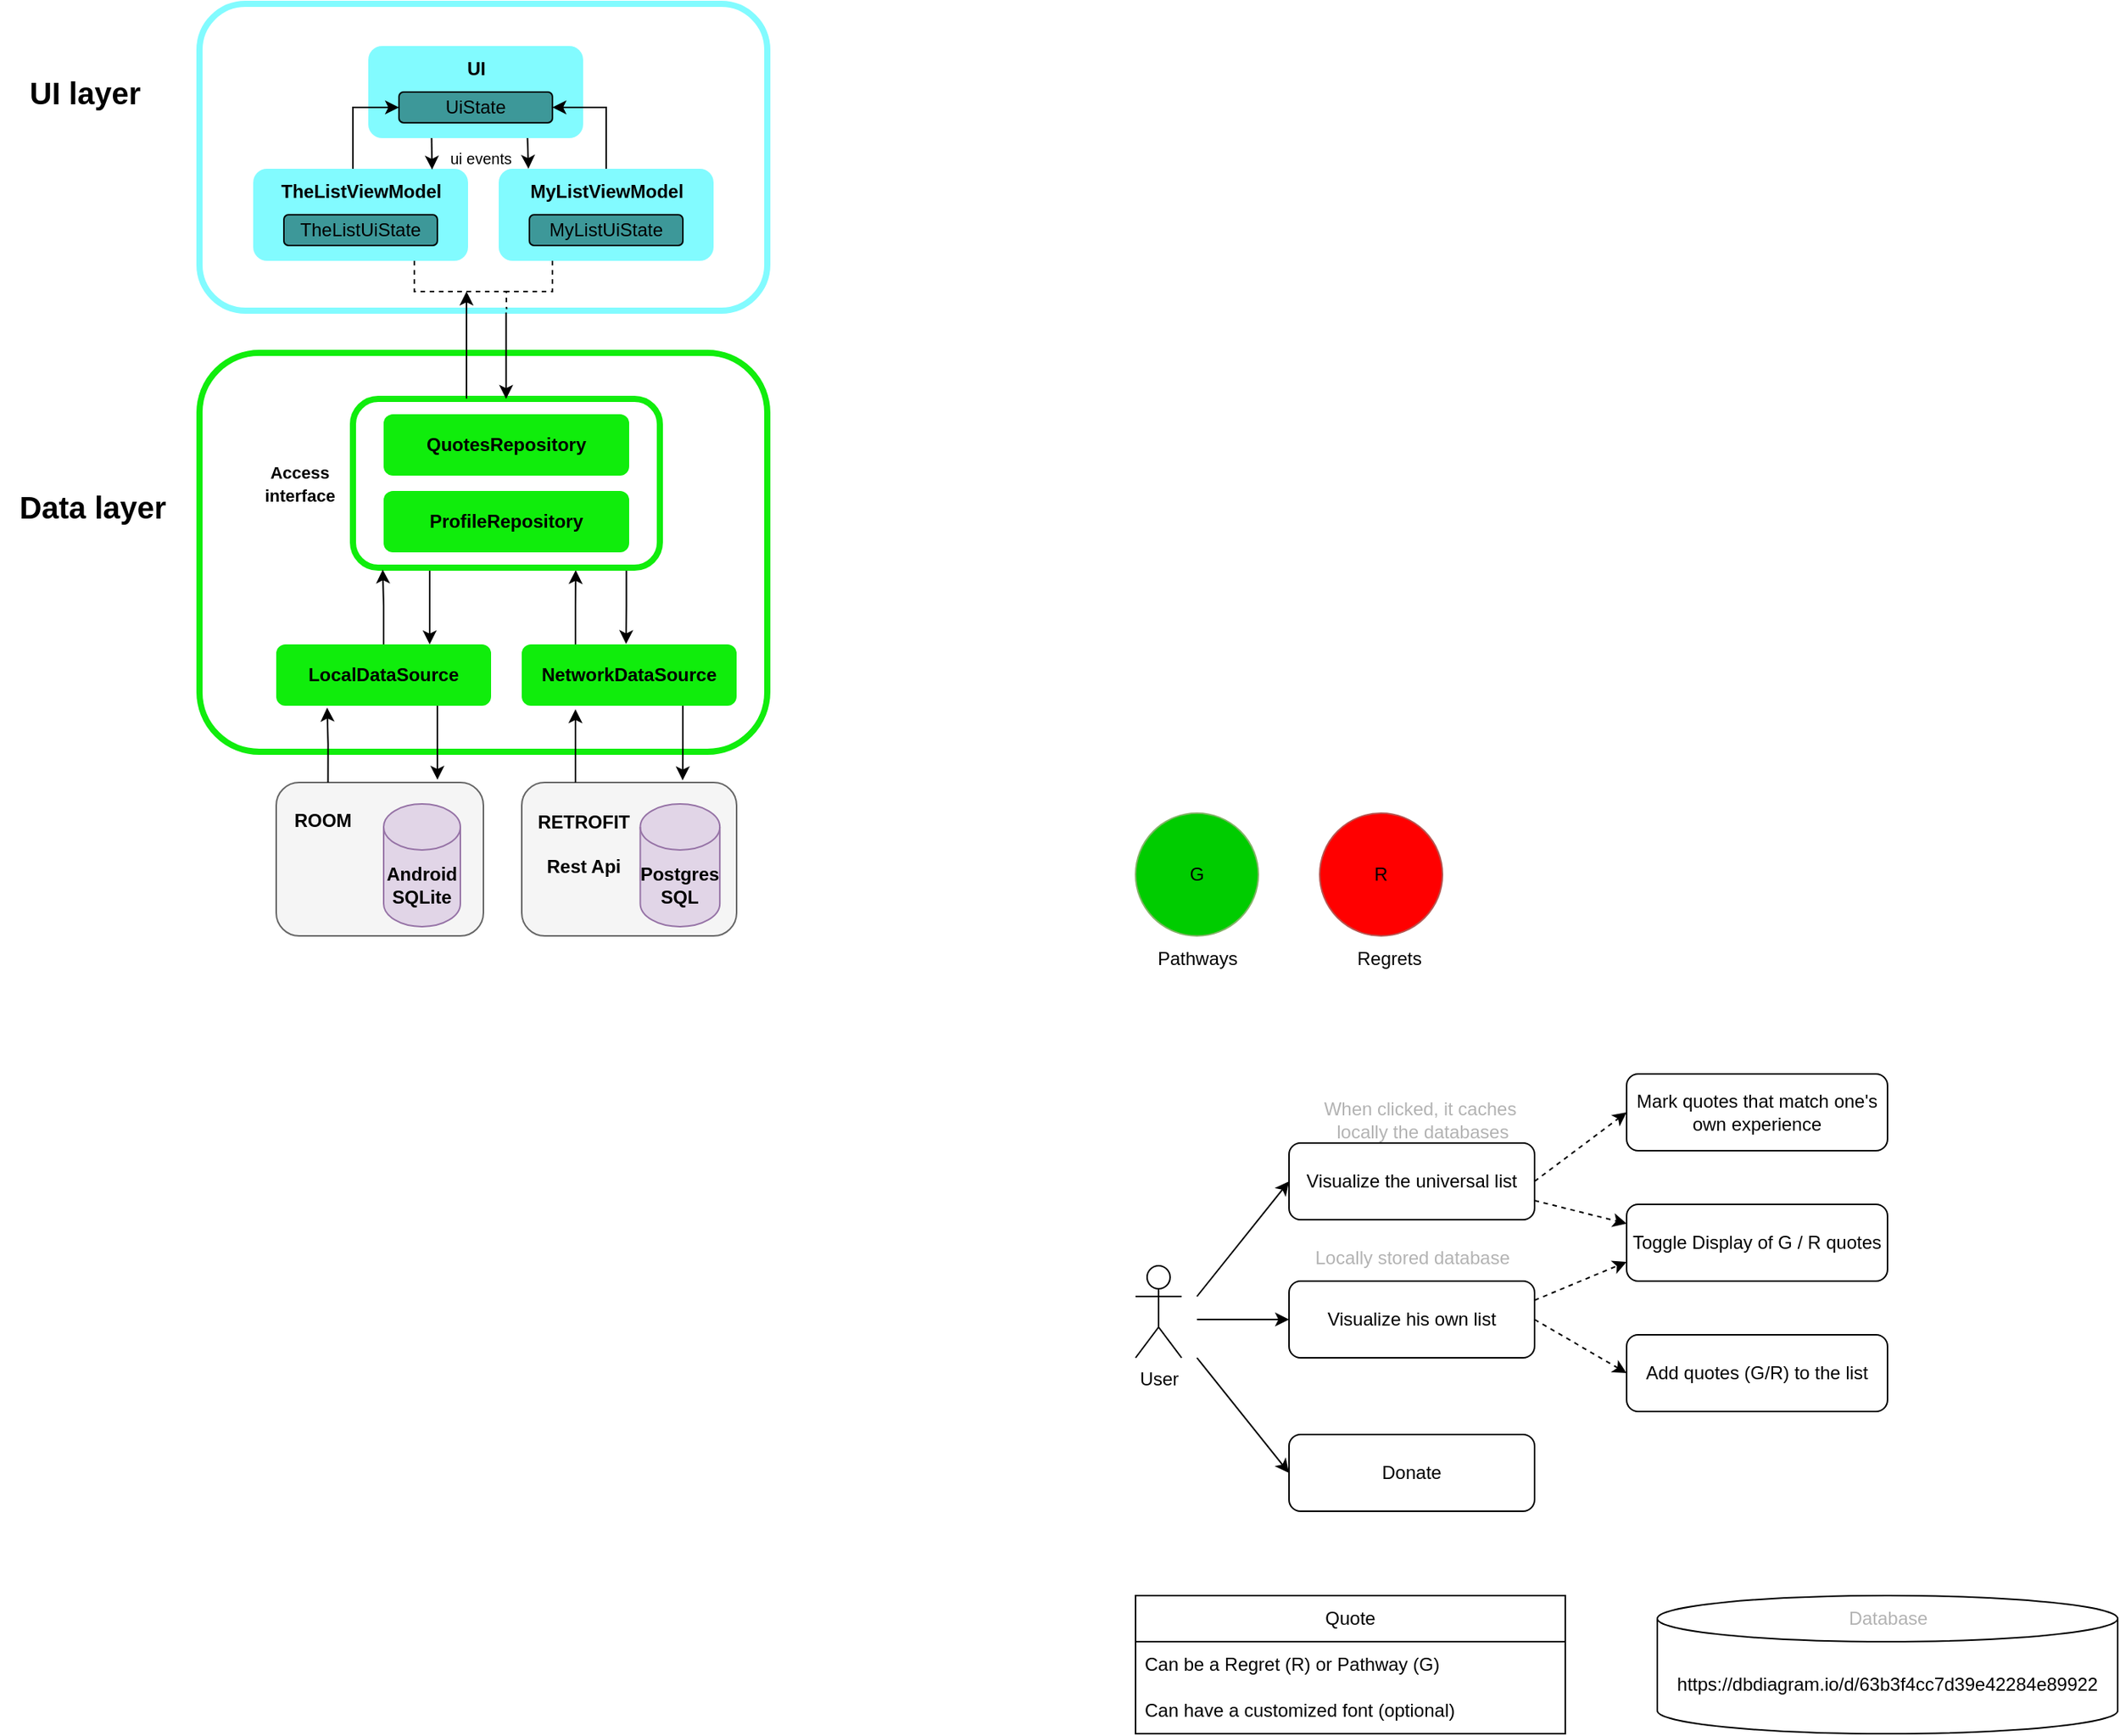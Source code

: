<mxfile version="21.1.5" type="device">
  <diagram name="Pagina-1" id="3ugXi8HPrmLtZIMu-OMr">
    <mxGraphModel dx="1434" dy="916" grid="1" gridSize="10" guides="1" tooltips="1" connect="1" arrows="1" fold="1" page="1" pageScale="1" pageWidth="1169" pageHeight="827" math="0" shadow="0">
      <root>
        <mxCell id="0" />
        <mxCell id="1" parent="0" />
        <mxCell id="XWtVXZTuNJ7dEPPLJhnu-2" value="" style="rounded=1;whiteSpace=wrap;html=1;strokeColor=#10ed0c;strokeWidth=4;" vertex="1" parent="1">
          <mxGeometry x="150" y="430" width="370" height="260" as="geometry" />
        </mxCell>
        <mxCell id="XWtVXZTuNJ7dEPPLJhnu-3" value="&lt;b&gt;&lt;font style=&quot;font-size: 20px;&quot;&gt;Data layer&lt;/font&gt;&lt;/b&gt;" style="text;html=1;align=center;verticalAlign=middle;resizable=0;points=[];autosize=1;strokeColor=none;fillColor=none;" vertex="1" parent="1">
          <mxGeometry x="20" y="510" width="120" height="40" as="geometry" />
        </mxCell>
        <mxCell id="XWtVXZTuNJ7dEPPLJhnu-47" style="edgeStyle=orthogonalEdgeStyle;rounded=0;orthogonalLoop=1;jettySize=auto;html=1;exitX=0.75;exitY=1;exitDx=0;exitDy=0;entryX=0.778;entryY=-0.018;entryDx=0;entryDy=0;entryPerimeter=0;" edge="1" parent="1" source="XWtVXZTuNJ7dEPPLJhnu-5" target="XWtVXZTuNJ7dEPPLJhnu-7">
          <mxGeometry relative="1" as="geometry" />
        </mxCell>
        <mxCell id="XWtVXZTuNJ7dEPPLJhnu-5" value="&lt;b&gt;LocalDataSource&lt;/b&gt;" style="rounded=1;whiteSpace=wrap;html=1;fillColor=#10ed0c;strokeColor=none;" vertex="1" parent="1">
          <mxGeometry x="200" y="620" width="140" height="40" as="geometry" />
        </mxCell>
        <mxCell id="XWtVXZTuNJ7dEPPLJhnu-44" style="edgeStyle=orthogonalEdgeStyle;rounded=0;orthogonalLoop=1;jettySize=auto;html=1;exitX=0.75;exitY=1;exitDx=0;exitDy=0;entryX=0.749;entryY=-0.014;entryDx=0;entryDy=0;entryPerimeter=0;" edge="1" parent="1" source="XWtVXZTuNJ7dEPPLJhnu-6" target="XWtVXZTuNJ7dEPPLJhnu-17">
          <mxGeometry relative="1" as="geometry" />
        </mxCell>
        <mxCell id="XWtVXZTuNJ7dEPPLJhnu-56" style="edgeStyle=orthogonalEdgeStyle;rounded=0;orthogonalLoop=1;jettySize=auto;html=1;exitX=0.25;exitY=0;exitDx=0;exitDy=0;entryX=0.726;entryY=1.014;entryDx=0;entryDy=0;entryPerimeter=0;" edge="1" parent="1" source="XWtVXZTuNJ7dEPPLJhnu-6" target="XWtVXZTuNJ7dEPPLJhnu-22">
          <mxGeometry relative="1" as="geometry" />
        </mxCell>
        <mxCell id="XWtVXZTuNJ7dEPPLJhnu-6" value="&lt;b&gt;NetworkDataSource&lt;/b&gt;" style="rounded=1;whiteSpace=wrap;html=1;fillColor=#10ed0c;strokeColor=none;" vertex="1" parent="1">
          <mxGeometry x="360" y="620" width="140" height="40" as="geometry" />
        </mxCell>
        <mxCell id="XWtVXZTuNJ7dEPPLJhnu-13" value="" style="group" vertex="1" connectable="0" parent="1">
          <mxGeometry x="200" y="710" width="135" height="100" as="geometry" />
        </mxCell>
        <mxCell id="XWtVXZTuNJ7dEPPLJhnu-7" value="" style="rounded=1;whiteSpace=wrap;html=1;fillColor=#f5f5f5;fontColor=#333333;strokeColor=#666666;" vertex="1" parent="XWtVXZTuNJ7dEPPLJhnu-13">
          <mxGeometry width="135" height="100" as="geometry" />
        </mxCell>
        <mxCell id="XWtVXZTuNJ7dEPPLJhnu-8" value="&lt;b&gt;Android SQLite&lt;/b&gt;" style="shape=cylinder3;whiteSpace=wrap;html=1;boundedLbl=1;backgroundOutline=1;size=15;fillColor=#e1d5e7;strokeColor=#9673a6;" vertex="1" parent="XWtVXZTuNJ7dEPPLJhnu-13">
          <mxGeometry x="70" y="14" width="50" height="80" as="geometry" />
        </mxCell>
        <mxCell id="XWtVXZTuNJ7dEPPLJhnu-12" value="&lt;b&gt;ROOM&lt;/b&gt;" style="text;html=1;align=center;verticalAlign=middle;resizable=0;points=[];autosize=1;strokeColor=none;fillColor=none;" vertex="1" parent="XWtVXZTuNJ7dEPPLJhnu-13">
          <mxGeometry y="10" width="60" height="30" as="geometry" />
        </mxCell>
        <mxCell id="XWtVXZTuNJ7dEPPLJhnu-16" value="" style="group" vertex="1" connectable="0" parent="1">
          <mxGeometry x="360" y="710" width="140" height="100" as="geometry" />
        </mxCell>
        <mxCell id="XWtVXZTuNJ7dEPPLJhnu-17" value="" style="rounded=1;whiteSpace=wrap;html=1;fillColor=#f5f5f5;fontColor=#333333;strokeColor=#666666;" vertex="1" parent="XWtVXZTuNJ7dEPPLJhnu-16">
          <mxGeometry width="140.0" height="100" as="geometry" />
        </mxCell>
        <mxCell id="XWtVXZTuNJ7dEPPLJhnu-18" value="&lt;b&gt;Postgres&lt;br&gt;SQL&lt;br&gt;&lt;/b&gt;" style="shape=cylinder3;whiteSpace=wrap;html=1;boundedLbl=1;backgroundOutline=1;size=15;fillColor=#e1d5e7;strokeColor=#9673a6;" vertex="1" parent="XWtVXZTuNJ7dEPPLJhnu-16">
          <mxGeometry x="77.237" y="14" width="51.852" height="80" as="geometry" />
        </mxCell>
        <mxCell id="XWtVXZTuNJ7dEPPLJhnu-19" value="&lt;b&gt;RETROFIT&lt;br&gt;&lt;br&gt;Rest Api&lt;br&gt;&lt;/b&gt;" style="text;html=1;align=center;verticalAlign=middle;resizable=0;points=[];autosize=1;strokeColor=none;fillColor=none;" vertex="1" parent="XWtVXZTuNJ7dEPPLJhnu-16">
          <mxGeometry y="10" width="80" height="60" as="geometry" />
        </mxCell>
        <mxCell id="XWtVXZTuNJ7dEPPLJhnu-55" style="edgeStyle=orthogonalEdgeStyle;rounded=0;orthogonalLoop=1;jettySize=auto;html=1;exitX=0.25;exitY=1;exitDx=0;exitDy=0;" edge="1" parent="1" source="XWtVXZTuNJ7dEPPLJhnu-22">
          <mxGeometry relative="1" as="geometry">
            <mxPoint x="300" y="620" as="targetPoint" />
          </mxGeometry>
        </mxCell>
        <mxCell id="XWtVXZTuNJ7dEPPLJhnu-57" style="edgeStyle=orthogonalEdgeStyle;rounded=0;orthogonalLoop=1;jettySize=auto;html=1;exitX=0.891;exitY=1.012;exitDx=0;exitDy=0;entryX=0.485;entryY=-0.004;entryDx=0;entryDy=0;entryPerimeter=0;exitPerimeter=0;" edge="1" parent="1" source="XWtVXZTuNJ7dEPPLJhnu-22" target="XWtVXZTuNJ7dEPPLJhnu-6">
          <mxGeometry relative="1" as="geometry">
            <Array as="points">
              <mxPoint x="428" y="595" />
              <mxPoint x="428" y="595" />
              <mxPoint x="428" y="620" />
            </Array>
          </mxGeometry>
        </mxCell>
        <mxCell id="XWtVXZTuNJ7dEPPLJhnu-22" value="" style="rounded=1;whiteSpace=wrap;html=1;strokeColor=#10ed0c;strokeWidth=4;" vertex="1" parent="1">
          <mxGeometry x="250" y="460" width="200" height="110" as="geometry" />
        </mxCell>
        <mxCell id="XWtVXZTuNJ7dEPPLJhnu-20" value="&lt;b&gt;QuotesRepository&lt;/b&gt;" style="rounded=1;whiteSpace=wrap;html=1;fillColor=#10ed0c;strokeColor=none;" vertex="1" parent="1">
          <mxGeometry x="270" y="470" width="160" height="40" as="geometry" />
        </mxCell>
        <mxCell id="XWtVXZTuNJ7dEPPLJhnu-21" value="&lt;b&gt;ProfileRepository&lt;/b&gt;" style="rounded=1;whiteSpace=wrap;html=1;fillColor=#10ed0c;strokeColor=none;" vertex="1" parent="1">
          <mxGeometry x="270" y="520" width="160" height="40" as="geometry" />
        </mxCell>
        <mxCell id="XWtVXZTuNJ7dEPPLJhnu-24" value="" style="rounded=1;whiteSpace=wrap;html=1;strokeColor=#82FBFF;strokeWidth=4;" vertex="1" parent="1">
          <mxGeometry x="150" y="202.5" width="370" height="200" as="geometry" />
        </mxCell>
        <mxCell id="XWtVXZTuNJ7dEPPLJhnu-25" value="&lt;b&gt;&lt;font style=&quot;font-size: 20px;&quot;&gt;UI layer&lt;/font&gt;&lt;/b&gt;" style="text;html=1;align=center;verticalAlign=middle;resizable=0;points=[];autosize=1;strokeColor=none;fillColor=none;" vertex="1" parent="1">
          <mxGeometry x="25" y="240" width="100" height="40" as="geometry" />
        </mxCell>
        <mxCell id="XWtVXZTuNJ7dEPPLJhnu-32" value="" style="group" vertex="1" connectable="0" parent="1">
          <mxGeometry x="185" y="310" width="140" height="60" as="geometry" />
        </mxCell>
        <mxCell id="XWtVXZTuNJ7dEPPLJhnu-26" value="" style="rounded=1;whiteSpace=wrap;html=1;fillColor=#82fbff;strokeColor=none;" vertex="1" parent="XWtVXZTuNJ7dEPPLJhnu-32">
          <mxGeometry width="140" height="60" as="geometry" />
        </mxCell>
        <mxCell id="XWtVXZTuNJ7dEPPLJhnu-28" value="&lt;b&gt;TheListViewModel&lt;/b&gt;" style="text;html=1;align=center;verticalAlign=middle;resizable=0;points=[];autosize=1;strokeColor=none;fillColor=none;" vertex="1" parent="XWtVXZTuNJ7dEPPLJhnu-32">
          <mxGeometry x="5" width="130" height="30" as="geometry" />
        </mxCell>
        <mxCell id="XWtVXZTuNJ7dEPPLJhnu-30" value="TheListUiState" style="rounded=1;whiteSpace=wrap;html=1;glass=0;perimeter=ellipsePerimeter;fillColor=#3d9899;" vertex="1" parent="XWtVXZTuNJ7dEPPLJhnu-32">
          <mxGeometry x="20" y="30" width="100" height="20" as="geometry" />
        </mxCell>
        <mxCell id="XWtVXZTuNJ7dEPPLJhnu-33" value="" style="group" vertex="1" connectable="0" parent="1">
          <mxGeometry x="345" y="310" width="140" height="60" as="geometry" />
        </mxCell>
        <mxCell id="XWtVXZTuNJ7dEPPLJhnu-62" style="edgeStyle=orthogonalEdgeStyle;rounded=0;orthogonalLoop=1;jettySize=auto;html=1;exitX=0.25;exitY=1;exitDx=0;exitDy=0;endArrow=none;endFill=0;dashed=1;" edge="1" parent="XWtVXZTuNJ7dEPPLJhnu-33" source="XWtVXZTuNJ7dEPPLJhnu-34">
          <mxGeometry relative="1" as="geometry">
            <mxPoint x="5" y="80" as="targetPoint" />
            <Array as="points">
              <mxPoint x="35" y="80" />
            </Array>
          </mxGeometry>
        </mxCell>
        <mxCell id="XWtVXZTuNJ7dEPPLJhnu-34" value="" style="rounded=1;whiteSpace=wrap;html=1;fillColor=#82fbff;strokeColor=none;" vertex="1" parent="XWtVXZTuNJ7dEPPLJhnu-33">
          <mxGeometry width="140" height="60" as="geometry" />
        </mxCell>
        <mxCell id="XWtVXZTuNJ7dEPPLJhnu-35" value="&lt;b&gt;MyListViewModel&lt;/b&gt;" style="text;html=1;align=center;verticalAlign=middle;resizable=0;points=[];autosize=1;strokeColor=none;fillColor=none;" vertex="1" parent="XWtVXZTuNJ7dEPPLJhnu-33">
          <mxGeometry x="10" width="120" height="30" as="geometry" />
        </mxCell>
        <mxCell id="XWtVXZTuNJ7dEPPLJhnu-36" value="MyListUiState" style="rounded=1;whiteSpace=wrap;html=1;glass=0;perimeter=ellipsePerimeter;fillColor=#3d9899;" vertex="1" parent="XWtVXZTuNJ7dEPPLJhnu-33">
          <mxGeometry x="20" y="30" width="100" height="20" as="geometry" />
        </mxCell>
        <mxCell id="XWtVXZTuNJ7dEPPLJhnu-45" style="edgeStyle=orthogonalEdgeStyle;rounded=0;orthogonalLoop=1;jettySize=auto;html=1;exitX=0.25;exitY=0;exitDx=0;exitDy=0;entryX=0.25;entryY=1.057;entryDx=0;entryDy=0;entryPerimeter=0;" edge="1" parent="1" source="XWtVXZTuNJ7dEPPLJhnu-17" target="XWtVXZTuNJ7dEPPLJhnu-6">
          <mxGeometry relative="1" as="geometry" />
        </mxCell>
        <mxCell id="XWtVXZTuNJ7dEPPLJhnu-46" style="edgeStyle=orthogonalEdgeStyle;rounded=0;orthogonalLoop=1;jettySize=auto;html=1;exitX=0.25;exitY=0;exitDx=0;exitDy=0;entryX=0.237;entryY=1.032;entryDx=0;entryDy=0;entryPerimeter=0;" edge="1" parent="1" source="XWtVXZTuNJ7dEPPLJhnu-7" target="XWtVXZTuNJ7dEPPLJhnu-5">
          <mxGeometry relative="1" as="geometry" />
        </mxCell>
        <mxCell id="XWtVXZTuNJ7dEPPLJhnu-48" value="&lt;b&gt;&lt;font style=&quot;font-size: 11px;&quot;&gt;Access&lt;br&gt;interface&lt;/font&gt;&lt;/b&gt;" style="text;html=1;align=center;verticalAlign=middle;resizable=0;points=[];autosize=1;strokeColor=none;fillColor=none;" vertex="1" parent="1">
          <mxGeometry x="180" y="495" width="70" height="40" as="geometry" />
        </mxCell>
        <mxCell id="XWtVXZTuNJ7dEPPLJhnu-53" style="edgeStyle=orthogonalEdgeStyle;rounded=0;orthogonalLoop=1;jettySize=auto;html=1;entryX=0.097;entryY=1.011;entryDx=0;entryDy=0;entryPerimeter=0;" edge="1" parent="1" source="XWtVXZTuNJ7dEPPLJhnu-5" target="XWtVXZTuNJ7dEPPLJhnu-22">
          <mxGeometry relative="1" as="geometry" />
        </mxCell>
        <mxCell id="XWtVXZTuNJ7dEPPLJhnu-58" style="edgeStyle=orthogonalEdgeStyle;rounded=0;orthogonalLoop=1;jettySize=auto;html=1;exitX=0.37;exitY=-0.002;exitDx=0;exitDy=0;exitPerimeter=0;" edge="1" parent="1" source="XWtVXZTuNJ7dEPPLJhnu-22">
          <mxGeometry relative="1" as="geometry">
            <mxPoint x="324" y="390" as="targetPoint" />
            <Array as="points">
              <mxPoint x="324" y="401" />
            </Array>
          </mxGeometry>
        </mxCell>
        <mxCell id="XWtVXZTuNJ7dEPPLJhnu-61" style="edgeStyle=orthogonalEdgeStyle;rounded=0;orthogonalLoop=1;jettySize=auto;html=1;exitX=0.75;exitY=1;exitDx=0;exitDy=0;entryX=0.541;entryY=0.995;entryDx=0;entryDy=0;entryPerimeter=0;dashed=1;strokeColor=default;endArrow=none;endFill=0;" edge="1" parent="1" source="XWtVXZTuNJ7dEPPLJhnu-26" target="XWtVXZTuNJ7dEPPLJhnu-24">
          <mxGeometry relative="1" as="geometry">
            <Array as="points">
              <mxPoint x="290" y="390" />
              <mxPoint x="350" y="390" />
              <mxPoint x="350" y="399" />
            </Array>
          </mxGeometry>
        </mxCell>
        <mxCell id="XWtVXZTuNJ7dEPPLJhnu-60" style="edgeStyle=orthogonalEdgeStyle;rounded=0;orthogonalLoop=1;jettySize=auto;html=1;exitX=0.54;exitY=1.006;exitDx=0;exitDy=0;exitPerimeter=0;" edge="1" parent="1" source="XWtVXZTuNJ7dEPPLJhnu-24" target="XWtVXZTuNJ7dEPPLJhnu-22">
          <mxGeometry relative="1" as="geometry">
            <mxPoint x="352" y="460" as="targetPoint" />
            <Array as="points">
              <mxPoint x="350" y="403" />
              <mxPoint x="350" y="403" />
            </Array>
          </mxGeometry>
        </mxCell>
        <mxCell id="XWtVXZTuNJ7dEPPLJhnu-68" style="edgeStyle=orthogonalEdgeStyle;rounded=0;orthogonalLoop=1;jettySize=auto;html=1;exitX=0.25;exitY=1;exitDx=0;exitDy=0;entryX=0.858;entryY=0.019;entryDx=0;entryDy=0;entryPerimeter=0;" edge="1" parent="1" target="XWtVXZTuNJ7dEPPLJhnu-28">
          <mxGeometry relative="1" as="geometry">
            <mxPoint x="301.25" y="290" as="sourcePoint" />
          </mxGeometry>
        </mxCell>
        <mxCell id="XWtVXZTuNJ7dEPPLJhnu-69" style="edgeStyle=orthogonalEdgeStyle;rounded=0;orthogonalLoop=1;jettySize=auto;html=1;exitX=0.75;exitY=1;exitDx=0;exitDy=0;entryX=0.078;entryY=0.001;entryDx=0;entryDy=0;entryPerimeter=0;" edge="1" parent="1" target="XWtVXZTuNJ7dEPPLJhnu-35">
          <mxGeometry relative="1" as="geometry">
            <mxPoint x="363.75" y="290" as="sourcePoint" />
          </mxGeometry>
        </mxCell>
        <mxCell id="XWtVXZTuNJ7dEPPLJhnu-74" value="&lt;font style=&quot;font-size: 10px;&quot;&gt;ui events&lt;/font&gt;" style="text;html=1;align=center;verticalAlign=middle;resizable=0;points=[];autosize=1;strokeColor=none;fillColor=none;" vertex="1" parent="1">
          <mxGeometry x="302.5" y="287.5" width="60" height="30" as="geometry" />
        </mxCell>
        <mxCell id="XWtVXZTuNJ7dEPPLJhnu-80" value="" style="group" vertex="1" connectable="0" parent="1">
          <mxGeometry x="260" y="230" width="140" height="60" as="geometry" />
        </mxCell>
        <mxCell id="XWtVXZTuNJ7dEPPLJhnu-81" value="" style="rounded=1;whiteSpace=wrap;html=1;fillColor=#82fbff;strokeColor=none;" vertex="1" parent="XWtVXZTuNJ7dEPPLJhnu-80">
          <mxGeometry width="140" height="60" as="geometry" />
        </mxCell>
        <mxCell id="XWtVXZTuNJ7dEPPLJhnu-82" value="&lt;b&gt;UI&lt;/b&gt;" style="text;html=1;align=center;verticalAlign=middle;resizable=0;points=[];autosize=1;strokeColor=none;fillColor=none;" vertex="1" parent="XWtVXZTuNJ7dEPPLJhnu-80">
          <mxGeometry x="50" width="40" height="30" as="geometry" />
        </mxCell>
        <mxCell id="XWtVXZTuNJ7dEPPLJhnu-83" value="UiState" style="rounded=1;whiteSpace=wrap;html=1;glass=0;perimeter=ellipsePerimeter;fillColor=#3d9899;" vertex="1" parent="XWtVXZTuNJ7dEPPLJhnu-80">
          <mxGeometry x="20" y="30" width="100" height="20" as="geometry" />
        </mxCell>
        <mxCell id="XWtVXZTuNJ7dEPPLJhnu-63" style="edgeStyle=orthogonalEdgeStyle;rounded=0;orthogonalLoop=1;jettySize=auto;html=1;entryX=0;entryY=0.5;entryDx=0;entryDy=0;" edge="1" parent="1" source="XWtVXZTuNJ7dEPPLJhnu-28" target="XWtVXZTuNJ7dEPPLJhnu-83">
          <mxGeometry relative="1" as="geometry">
            <mxPoint x="270" y="260" as="targetPoint" />
            <Array as="points">
              <mxPoint x="250" y="270" />
            </Array>
          </mxGeometry>
        </mxCell>
        <mxCell id="XWtVXZTuNJ7dEPPLJhnu-64" style="edgeStyle=orthogonalEdgeStyle;rounded=0;orthogonalLoop=1;jettySize=auto;html=1;entryX=1;entryY=0.5;entryDx=0;entryDy=0;" edge="1" parent="1" source="XWtVXZTuNJ7dEPPLJhnu-35" target="XWtVXZTuNJ7dEPPLJhnu-83">
          <mxGeometry relative="1" as="geometry">
            <mxPoint x="395" y="260" as="targetPoint" />
          </mxGeometry>
        </mxCell>
        <mxCell id="XWtVXZTuNJ7dEPPLJhnu-109" value="User&lt;br&gt;" style="shape=umlActor;verticalLabelPosition=bottom;verticalAlign=top;html=1;outlineConnect=0;" vertex="1" parent="1">
          <mxGeometry x="760" y="1025" width="30" height="60" as="geometry" />
        </mxCell>
        <mxCell id="XWtVXZTuNJ7dEPPLJhnu-110" value="Visualize the universal list" style="rounded=1;whiteSpace=wrap;html=1;" vertex="1" parent="1">
          <mxGeometry x="860" y="945" width="160" height="50" as="geometry" />
        </mxCell>
        <mxCell id="XWtVXZTuNJ7dEPPLJhnu-111" value="Visualize his own list" style="rounded=1;whiteSpace=wrap;html=1;" vertex="1" parent="1">
          <mxGeometry x="860" y="1035" width="160" height="50" as="geometry" />
        </mxCell>
        <mxCell id="XWtVXZTuNJ7dEPPLJhnu-112" value="Donate" style="rounded=1;whiteSpace=wrap;html=1;" vertex="1" parent="1">
          <mxGeometry x="860" y="1135" width="160" height="50" as="geometry" />
        </mxCell>
        <mxCell id="XWtVXZTuNJ7dEPPLJhnu-113" value="" style="endArrow=classic;html=1;rounded=0;entryX=0;entryY=0.5;entryDx=0;entryDy=0;" edge="1" parent="1" target="XWtVXZTuNJ7dEPPLJhnu-111">
          <mxGeometry width="50" height="50" relative="1" as="geometry">
            <mxPoint x="800" y="1060" as="sourcePoint" />
            <mxPoint x="990" y="1045" as="targetPoint" />
          </mxGeometry>
        </mxCell>
        <mxCell id="XWtVXZTuNJ7dEPPLJhnu-114" value="" style="endArrow=classic;html=1;rounded=0;entryX=0;entryY=0.5;entryDx=0;entryDy=0;" edge="1" parent="1" target="XWtVXZTuNJ7dEPPLJhnu-110">
          <mxGeometry width="50" height="50" relative="1" as="geometry">
            <mxPoint x="800" y="1045" as="sourcePoint" />
            <mxPoint x="860" y="1045" as="targetPoint" />
          </mxGeometry>
        </mxCell>
        <mxCell id="XWtVXZTuNJ7dEPPLJhnu-115" value="" style="endArrow=classic;html=1;rounded=0;entryX=0;entryY=0.5;entryDx=0;entryDy=0;" edge="1" parent="1" target="XWtVXZTuNJ7dEPPLJhnu-112">
          <mxGeometry width="50" height="50" relative="1" as="geometry">
            <mxPoint x="800" y="1085" as="sourcePoint" />
            <mxPoint x="860" y="1080" as="targetPoint" />
          </mxGeometry>
        </mxCell>
        <mxCell id="XWtVXZTuNJ7dEPPLJhnu-116" value="G" style="ellipse;whiteSpace=wrap;html=1;aspect=fixed;fillColor=#00CC00;strokeColor=#82B366;" vertex="1" parent="1">
          <mxGeometry x="760" y="730" width="80" height="80" as="geometry" />
        </mxCell>
        <mxCell id="XWtVXZTuNJ7dEPPLJhnu-117" value="R" style="ellipse;whiteSpace=wrap;html=1;aspect=fixed;strokeColor=#b85450;fillColor=#FF0000;" vertex="1" parent="1">
          <mxGeometry x="880" y="730" width="80" height="80" as="geometry" />
        </mxCell>
        <mxCell id="XWtVXZTuNJ7dEPPLJhnu-118" value="Regrets" style="text;html=1;align=center;verticalAlign=middle;resizable=0;points=[];autosize=1;strokeColor=none;fillColor=none;" vertex="1" parent="1">
          <mxGeometry x="890" y="810" width="70" height="30" as="geometry" />
        </mxCell>
        <mxCell id="XWtVXZTuNJ7dEPPLJhnu-119" value="Pathways" style="text;html=1;align=center;verticalAlign=middle;resizable=0;points=[];autosize=1;strokeColor=none;fillColor=none;" vertex="1" parent="1">
          <mxGeometry x="760" y="810" width="80" height="30" as="geometry" />
        </mxCell>
        <mxCell id="XWtVXZTuNJ7dEPPLJhnu-120" value="Quote" style="swimlane;fontStyle=0;childLayout=stackLayout;horizontal=1;startSize=30;horizontalStack=0;resizeParent=1;resizeParentMax=0;resizeLast=0;collapsible=1;marginBottom=0;whiteSpace=wrap;html=1;" vertex="1" parent="1">
          <mxGeometry x="760" y="1240" width="280" height="90" as="geometry" />
        </mxCell>
        <mxCell id="XWtVXZTuNJ7dEPPLJhnu-121" value="Can be a Regret (R) or Pathway (G)" style="text;strokeColor=none;fillColor=none;align=left;verticalAlign=middle;spacingLeft=4;spacingRight=4;overflow=hidden;points=[[0,0.5],[1,0.5]];portConstraint=eastwest;rotatable=0;whiteSpace=wrap;html=1;" vertex="1" parent="XWtVXZTuNJ7dEPPLJhnu-120">
          <mxGeometry y="30" width="280" height="30" as="geometry" />
        </mxCell>
        <mxCell id="XWtVXZTuNJ7dEPPLJhnu-122" value="Can have a customized font (optional)" style="text;strokeColor=none;fillColor=none;align=left;verticalAlign=middle;spacingLeft=4;spacingRight=4;overflow=hidden;points=[[0,0.5],[1,0.5]];portConstraint=eastwest;rotatable=0;whiteSpace=wrap;html=1;" vertex="1" parent="XWtVXZTuNJ7dEPPLJhnu-120">
          <mxGeometry y="60" width="280" height="30" as="geometry" />
        </mxCell>
        <mxCell id="XWtVXZTuNJ7dEPPLJhnu-123" value="" style="endArrow=classic;html=1;rounded=0;dashed=1;exitX=1;exitY=0.5;exitDx=0;exitDy=0;entryX=0;entryY=0.5;entryDx=0;entryDy=0;" edge="1" parent="1" source="XWtVXZTuNJ7dEPPLJhnu-110" target="XWtVXZTuNJ7dEPPLJhnu-124">
          <mxGeometry width="50" height="50" relative="1" as="geometry">
            <mxPoint x="910" y="1090" as="sourcePoint" />
            <mxPoint x="1080" y="970" as="targetPoint" />
          </mxGeometry>
        </mxCell>
        <mxCell id="XWtVXZTuNJ7dEPPLJhnu-124" value="&lt;span style=&quot;text-align: left;&quot;&gt;Mark quotes that match one&#39;s own experience&lt;/span&gt;" style="rounded=1;whiteSpace=wrap;html=1;" vertex="1" parent="1">
          <mxGeometry x="1080" y="900" width="170" height="50" as="geometry" />
        </mxCell>
        <mxCell id="XWtVXZTuNJ7dEPPLJhnu-125" value="" style="endArrow=classic;html=1;rounded=0;dashed=1;exitX=1;exitY=0.5;exitDx=0;exitDy=0;entryX=0;entryY=0.5;entryDx=0;entryDy=0;" edge="1" parent="1" target="XWtVXZTuNJ7dEPPLJhnu-126">
          <mxGeometry width="50" height="50" relative="1" as="geometry">
            <mxPoint x="1020" y="1060" as="sourcePoint" />
            <mxPoint x="1080" y="1060" as="targetPoint" />
          </mxGeometry>
        </mxCell>
        <mxCell id="XWtVXZTuNJ7dEPPLJhnu-126" value="&lt;div style=&quot;text-align: left;&quot;&gt;&lt;span style=&quot;background-color: initial;&quot;&gt;Add quotes (G/R) to the list&lt;/span&gt;&lt;/div&gt;" style="rounded=1;whiteSpace=wrap;html=1;" vertex="1" parent="1">
          <mxGeometry x="1080" y="1070" width="170" height="50" as="geometry" />
        </mxCell>
        <mxCell id="XWtVXZTuNJ7dEPPLJhnu-127" value="" style="endArrow=classic;html=1;rounded=0;dashed=1;exitX=1;exitY=0.75;exitDx=0;exitDy=0;entryX=0;entryY=0.25;entryDx=0;entryDy=0;" edge="1" parent="1" source="XWtVXZTuNJ7dEPPLJhnu-110" target="XWtVXZTuNJ7dEPPLJhnu-128">
          <mxGeometry width="50" height="50" relative="1" as="geometry">
            <mxPoint x="1020" y="980" as="sourcePoint" />
            <mxPoint x="1080" y="980" as="targetPoint" />
          </mxGeometry>
        </mxCell>
        <mxCell id="XWtVXZTuNJ7dEPPLJhnu-128" value="&lt;div style=&quot;text-align: left;&quot;&gt;&lt;span style=&quot;background-color: initial;&quot;&gt;Toggle Display of G / R quotes&lt;/span&gt;&lt;/div&gt;" style="rounded=1;whiteSpace=wrap;html=1;" vertex="1" parent="1">
          <mxGeometry x="1080" y="985" width="170" height="50" as="geometry" />
        </mxCell>
        <mxCell id="XWtVXZTuNJ7dEPPLJhnu-129" value="" style="endArrow=classic;html=1;rounded=0;dashed=1;entryX=0;entryY=0.75;entryDx=0;entryDy=0;exitX=1;exitY=0.25;exitDx=0;exitDy=0;" edge="1" parent="1" source="XWtVXZTuNJ7dEPPLJhnu-111" target="XWtVXZTuNJ7dEPPLJhnu-128">
          <mxGeometry width="50" height="50" relative="1" as="geometry">
            <mxPoint x="1020" y="1060" as="sourcePoint" />
            <mxPoint x="1090" y="1025" as="targetPoint" />
          </mxGeometry>
        </mxCell>
        <mxCell id="XWtVXZTuNJ7dEPPLJhnu-130" value="When clicked, it caches&lt;br&gt;&amp;nbsp;locally the databases" style="text;html=1;align=center;verticalAlign=middle;resizable=0;points=[];autosize=1;strokeColor=none;fillColor=none;fontColor=#B3B3B3;" vertex="1" parent="1">
          <mxGeometry x="870" y="910" width="150" height="40" as="geometry" />
        </mxCell>
        <mxCell id="XWtVXZTuNJ7dEPPLJhnu-131" value="Locally stored database" style="text;html=1;align=center;verticalAlign=middle;resizable=0;points=[];autosize=1;strokeColor=none;fillColor=none;fontColor=#B3B3B3;" vertex="1" parent="1">
          <mxGeometry x="865" y="1005" width="150" height="30" as="geometry" />
        </mxCell>
        <mxCell id="XWtVXZTuNJ7dEPPLJhnu-132" value="https://dbdiagram.io/d/63b3f4cc7d39e42284e89922" style="shape=cylinder3;whiteSpace=wrap;html=1;boundedLbl=1;backgroundOutline=1;size=15;fillColor=#FFFFFF;" vertex="1" parent="1">
          <mxGeometry x="1100" y="1240" width="300" height="90" as="geometry" />
        </mxCell>
        <mxCell id="XWtVXZTuNJ7dEPPLJhnu-133" value="Database" style="text;html=1;align=center;verticalAlign=middle;resizable=0;points=[];autosize=1;strokeColor=none;fillColor=none;fontColor=#B3B3B3;" vertex="1" parent="1">
          <mxGeometry x="1215" y="1240" width="70" height="30" as="geometry" />
        </mxCell>
      </root>
    </mxGraphModel>
  </diagram>
</mxfile>
